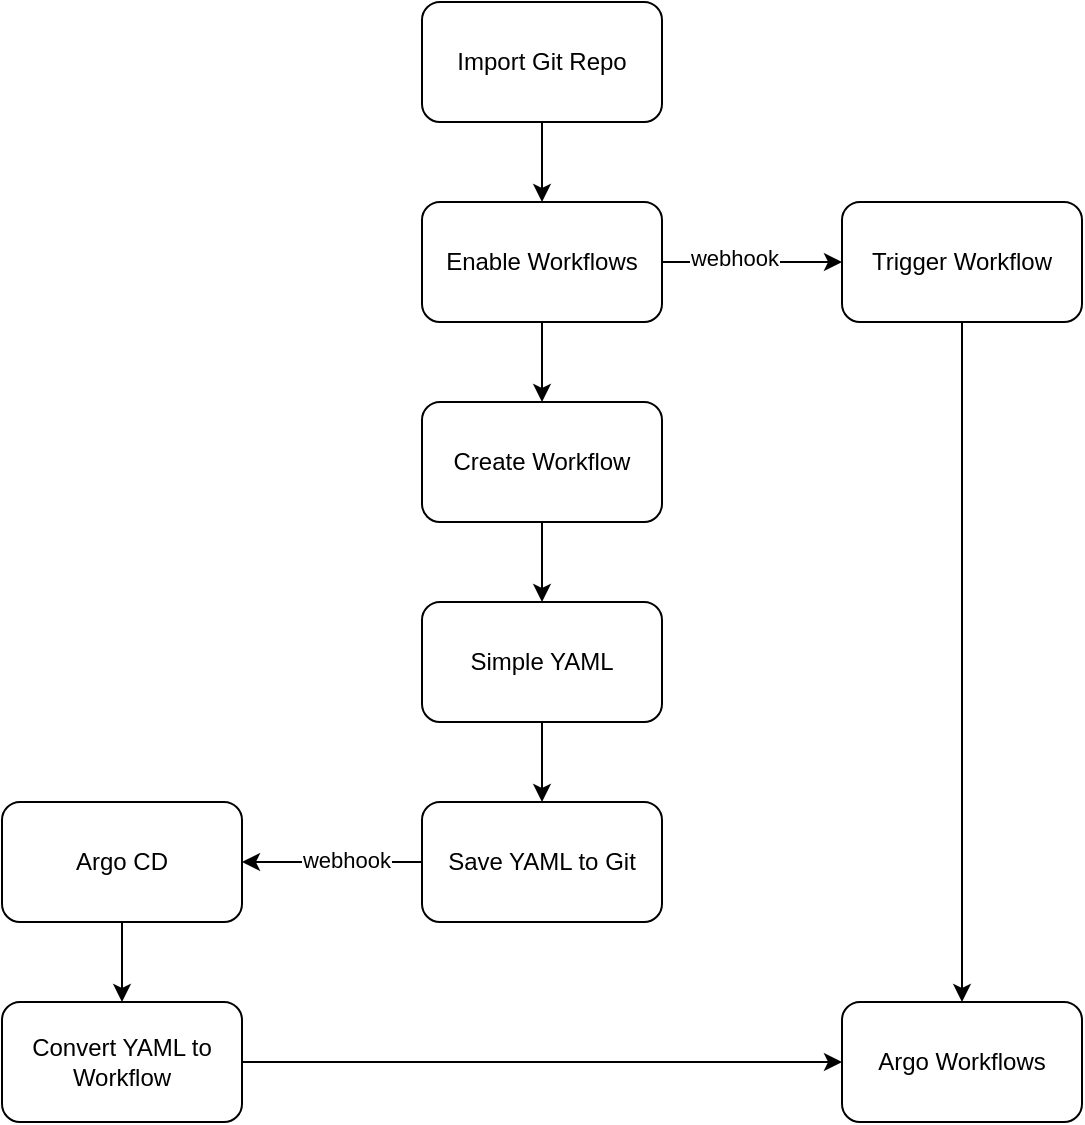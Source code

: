 <mxfile version="20.7.2" type="github">
  <diagram id="alFNVVAyJ6gcqD0ao7Lb" name="Page-1">
    <mxGraphModel dx="1434" dy="756" grid="1" gridSize="10" guides="1" tooltips="1" connect="1" arrows="1" fold="1" page="1" pageScale="1" pageWidth="850" pageHeight="1100" math="0" shadow="0">
      <root>
        <mxCell id="0" />
        <mxCell id="1" parent="0" />
        <mxCell id="6TrTIMmduEvKYD4dqYju-3" value="" style="edgeStyle=orthogonalEdgeStyle;rounded=0;orthogonalLoop=1;jettySize=auto;html=1;" edge="1" parent="1" source="6TrTIMmduEvKYD4dqYju-1" target="6TrTIMmduEvKYD4dqYju-2">
          <mxGeometry relative="1" as="geometry" />
        </mxCell>
        <mxCell id="6TrTIMmduEvKYD4dqYju-1" value="Import Git Repo" style="rounded=1;whiteSpace=wrap;html=1;" vertex="1" parent="1">
          <mxGeometry x="360" y="370" width="120" height="60" as="geometry" />
        </mxCell>
        <mxCell id="6TrTIMmduEvKYD4dqYju-5" value="" style="edgeStyle=orthogonalEdgeStyle;rounded=0;orthogonalLoop=1;jettySize=auto;html=1;" edge="1" parent="1" source="6TrTIMmduEvKYD4dqYju-2" target="6TrTIMmduEvKYD4dqYju-4">
          <mxGeometry relative="1" as="geometry" />
        </mxCell>
        <mxCell id="6TrTIMmduEvKYD4dqYju-19" value="" style="edgeStyle=orthogonalEdgeStyle;rounded=0;orthogonalLoop=1;jettySize=auto;html=1;" edge="1" parent="1" source="6TrTIMmduEvKYD4dqYju-2" target="6TrTIMmduEvKYD4dqYju-18">
          <mxGeometry relative="1" as="geometry" />
        </mxCell>
        <mxCell id="6TrTIMmduEvKYD4dqYju-20" value="webhook" style="edgeLabel;html=1;align=center;verticalAlign=middle;resizable=0;points=[];" vertex="1" connectable="0" parent="6TrTIMmduEvKYD4dqYju-19">
          <mxGeometry x="-0.2" y="2" relative="1" as="geometry">
            <mxPoint as="offset" />
          </mxGeometry>
        </mxCell>
        <mxCell id="6TrTIMmduEvKYD4dqYju-2" value="Enable Workflows" style="whiteSpace=wrap;html=1;rounded=1;" vertex="1" parent="1">
          <mxGeometry x="360" y="470" width="120" height="60" as="geometry" />
        </mxCell>
        <mxCell id="6TrTIMmduEvKYD4dqYju-7" value="" style="edgeStyle=orthogonalEdgeStyle;rounded=0;orthogonalLoop=1;jettySize=auto;html=1;" edge="1" parent="1" source="6TrTIMmduEvKYD4dqYju-4" target="6TrTIMmduEvKYD4dqYju-6">
          <mxGeometry relative="1" as="geometry" />
        </mxCell>
        <mxCell id="6TrTIMmduEvKYD4dqYju-4" value="Create Workflow" style="whiteSpace=wrap;html=1;rounded=1;" vertex="1" parent="1">
          <mxGeometry x="360" y="570" width="120" height="60" as="geometry" />
        </mxCell>
        <mxCell id="6TrTIMmduEvKYD4dqYju-9" value="" style="edgeStyle=orthogonalEdgeStyle;rounded=0;orthogonalLoop=1;jettySize=auto;html=1;" edge="1" parent="1" source="6TrTIMmduEvKYD4dqYju-6" target="6TrTIMmduEvKYD4dqYju-8">
          <mxGeometry relative="1" as="geometry" />
        </mxCell>
        <mxCell id="6TrTIMmduEvKYD4dqYju-6" value="Simple YAML" style="whiteSpace=wrap;html=1;rounded=1;" vertex="1" parent="1">
          <mxGeometry x="360" y="670" width="120" height="60" as="geometry" />
        </mxCell>
        <mxCell id="6TrTIMmduEvKYD4dqYju-11" value="" style="edgeStyle=orthogonalEdgeStyle;rounded=0;orthogonalLoop=1;jettySize=auto;html=1;" edge="1" parent="1" source="6TrTIMmduEvKYD4dqYju-8" target="6TrTIMmduEvKYD4dqYju-10">
          <mxGeometry relative="1" as="geometry" />
        </mxCell>
        <mxCell id="6TrTIMmduEvKYD4dqYju-12" value="webhook" style="edgeLabel;html=1;align=center;verticalAlign=middle;resizable=0;points=[];" vertex="1" connectable="0" parent="6TrTIMmduEvKYD4dqYju-11">
          <mxGeometry x="-0.16" y="-1" relative="1" as="geometry">
            <mxPoint as="offset" />
          </mxGeometry>
        </mxCell>
        <mxCell id="6TrTIMmduEvKYD4dqYju-8" value="Save YAML to Git" style="whiteSpace=wrap;html=1;rounded=1;" vertex="1" parent="1">
          <mxGeometry x="360" y="770" width="120" height="60" as="geometry" />
        </mxCell>
        <mxCell id="6TrTIMmduEvKYD4dqYju-15" value="" style="edgeStyle=orthogonalEdgeStyle;rounded=0;orthogonalLoop=1;jettySize=auto;html=1;" edge="1" parent="1" source="6TrTIMmduEvKYD4dqYju-10" target="6TrTIMmduEvKYD4dqYju-14">
          <mxGeometry relative="1" as="geometry" />
        </mxCell>
        <mxCell id="6TrTIMmduEvKYD4dqYju-10" value="Argo CD" style="whiteSpace=wrap;html=1;rounded=1;" vertex="1" parent="1">
          <mxGeometry x="150" y="770" width="120" height="60" as="geometry" />
        </mxCell>
        <mxCell id="6TrTIMmduEvKYD4dqYju-17" value="" style="edgeStyle=orthogonalEdgeStyle;rounded=0;orthogonalLoop=1;jettySize=auto;html=1;" edge="1" parent="1" source="6TrTIMmduEvKYD4dqYju-14" target="6TrTIMmduEvKYD4dqYju-16">
          <mxGeometry relative="1" as="geometry" />
        </mxCell>
        <mxCell id="6TrTIMmduEvKYD4dqYju-14" value="Convert YAML to Workflow" style="whiteSpace=wrap;html=1;rounded=1;" vertex="1" parent="1">
          <mxGeometry x="150" y="870" width="120" height="60" as="geometry" />
        </mxCell>
        <mxCell id="6TrTIMmduEvKYD4dqYju-16" value="Argo Workflows" style="whiteSpace=wrap;html=1;rounded=1;" vertex="1" parent="1">
          <mxGeometry x="570" y="870" width="120" height="60" as="geometry" />
        </mxCell>
        <mxCell id="6TrTIMmduEvKYD4dqYju-21" style="edgeStyle=orthogonalEdgeStyle;rounded=0;orthogonalLoop=1;jettySize=auto;html=1;" edge="1" parent="1" source="6TrTIMmduEvKYD4dqYju-18" target="6TrTIMmduEvKYD4dqYju-16">
          <mxGeometry relative="1" as="geometry" />
        </mxCell>
        <mxCell id="6TrTIMmduEvKYD4dqYju-18" value="Trigger Workflow" style="whiteSpace=wrap;html=1;rounded=1;" vertex="1" parent="1">
          <mxGeometry x="570" y="470" width="120" height="60" as="geometry" />
        </mxCell>
      </root>
    </mxGraphModel>
  </diagram>
</mxfile>
